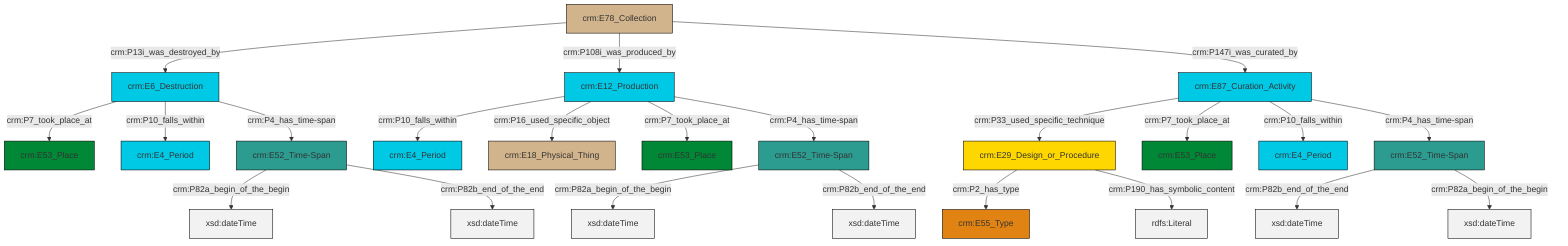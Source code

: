 graph TD
classDef Literal fill:#f2f2f2,stroke:#000000;
classDef CRM_Entity fill:#FFFFFF,stroke:#000000;
classDef Temporal_Entity fill:#00C9E6, stroke:#000000;
classDef Type fill:#E18312, stroke:#000000;
classDef Time-Span fill:#2C9C91, stroke:#000000;
classDef Appellation fill:#FFEB7F, stroke:#000000;
classDef Place fill:#008836, stroke:#000000;
classDef Persistent_Item fill:#B266B2, stroke:#000000;
classDef Conceptual_Object fill:#FFD700, stroke:#000000;
classDef Physical_Thing fill:#D2B48C, stroke:#000000;
classDef Actor fill:#f58aad, stroke:#000000;
classDef PC_Classes fill:#4ce600, stroke:#000000;
classDef Multi fill:#cccccc,stroke:#000000;

0["crm:E12_Production"]:::Temporal_Entity -->|crm:P10_falls_within| 6["crm:E4_Period"]:::Temporal_Entity
9["crm:E52_Time-Span"]:::Time-Span -->|crm:P82a_begin_of_the_begin| 10[xsd:dateTime]:::Literal
11["crm:E29_Design_or_Procedure"]:::Conceptual_Object -->|crm:P2_has_type| 4["crm:E55_Type"]:::Type
14["crm:E6_Destruction"]:::Temporal_Entity -->|crm:P7_took_place_at| 7["crm:E53_Place"]:::Place
19["crm:E78_Collection"]:::Physical_Thing -->|crm:P13i_was_destroyed_by| 14["crm:E6_Destruction"]:::Temporal_Entity
20["crm:E52_Time-Span"]:::Time-Span -->|crm:P82a_begin_of_the_begin| 21[xsd:dateTime]:::Literal
12["crm:E87_Curation_Activity"]:::Temporal_Entity -->|crm:P33_used_specific_technique| 11["crm:E29_Design_or_Procedure"]:::Conceptual_Object
14["crm:E6_Destruction"]:::Temporal_Entity -->|crm:P10_falls_within| 16["crm:E4_Period"]:::Temporal_Entity
12["crm:E87_Curation_Activity"]:::Temporal_Entity -->|crm:P7_took_place_at| 27["crm:E53_Place"]:::Place
0["crm:E12_Production"]:::Temporal_Entity -->|crm:P16_used_specific_object| 22["crm:E18_Physical_Thing"]:::Physical_Thing
0["crm:E12_Production"]:::Temporal_Entity -->|crm:P7_took_place_at| 24["crm:E53_Place"]:::Place
14["crm:E6_Destruction"]:::Temporal_Entity -->|crm:P4_has_time-span| 20["crm:E52_Time-Span"]:::Time-Span
0["crm:E12_Production"]:::Temporal_Entity -->|crm:P4_has_time-span| 9["crm:E52_Time-Span"]:::Time-Span
20["crm:E52_Time-Span"]:::Time-Span -->|crm:P82b_end_of_the_end| 30[xsd:dateTime]:::Literal
12["crm:E87_Curation_Activity"]:::Temporal_Entity -->|crm:P10_falls_within| 2["crm:E4_Period"]:::Temporal_Entity
33["crm:E52_Time-Span"]:::Time-Span -->|crm:P82b_end_of_the_end| 34[xsd:dateTime]:::Literal
12["crm:E87_Curation_Activity"]:::Temporal_Entity -->|crm:P4_has_time-span| 33["crm:E52_Time-Span"]:::Time-Span
19["crm:E78_Collection"]:::Physical_Thing -->|crm:P108i_was_produced_by| 0["crm:E12_Production"]:::Temporal_Entity
33["crm:E52_Time-Span"]:::Time-Span -->|crm:P82a_begin_of_the_begin| 35[xsd:dateTime]:::Literal
9["crm:E52_Time-Span"]:::Time-Span -->|crm:P82b_end_of_the_end| 36[xsd:dateTime]:::Literal
19["crm:E78_Collection"]:::Physical_Thing -->|crm:P147i_was_curated_by| 12["crm:E87_Curation_Activity"]:::Temporal_Entity
11["crm:E29_Design_or_Procedure"]:::Conceptual_Object -->|crm:P190_has_symbolic_content| 37[rdfs:Literal]:::Literal